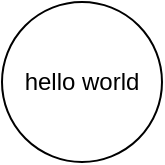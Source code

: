 <mxfile version="24.6.5" type="github">
  <diagram name="Page-1" id="tIT3lxqZCbNC8wh3ZMl7">
    <mxGraphModel dx="954" dy="592" grid="1" gridSize="10" guides="1" tooltips="1" connect="1" arrows="1" fold="1" page="1" pageScale="1" pageWidth="850" pageHeight="1100" math="0" shadow="0">
      <root>
        <mxCell id="0" />
        <mxCell id="1" parent="0" />
        <mxCell id="F2GKRCl3EO1QYN4QR4hl-4" value="hello world" style="ellipse;whiteSpace=wrap;html=1;aspect=fixed;" vertex="1" parent="1">
          <mxGeometry x="380" y="270" width="80" height="80" as="geometry" />
        </mxCell>
      </root>
    </mxGraphModel>
  </diagram>
</mxfile>
